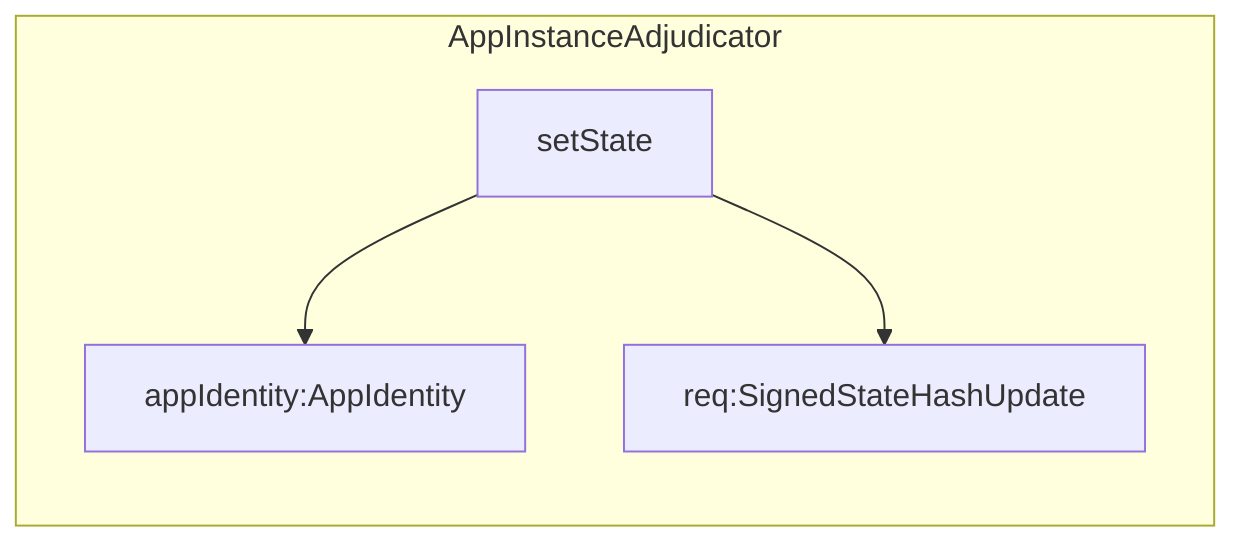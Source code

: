 graph LR
    subgraph AppInstanceAdjudicator
        setState
        setState-->appIdentity:AppIdentity
        setState-->req:SignedStateHashUpdate
    end